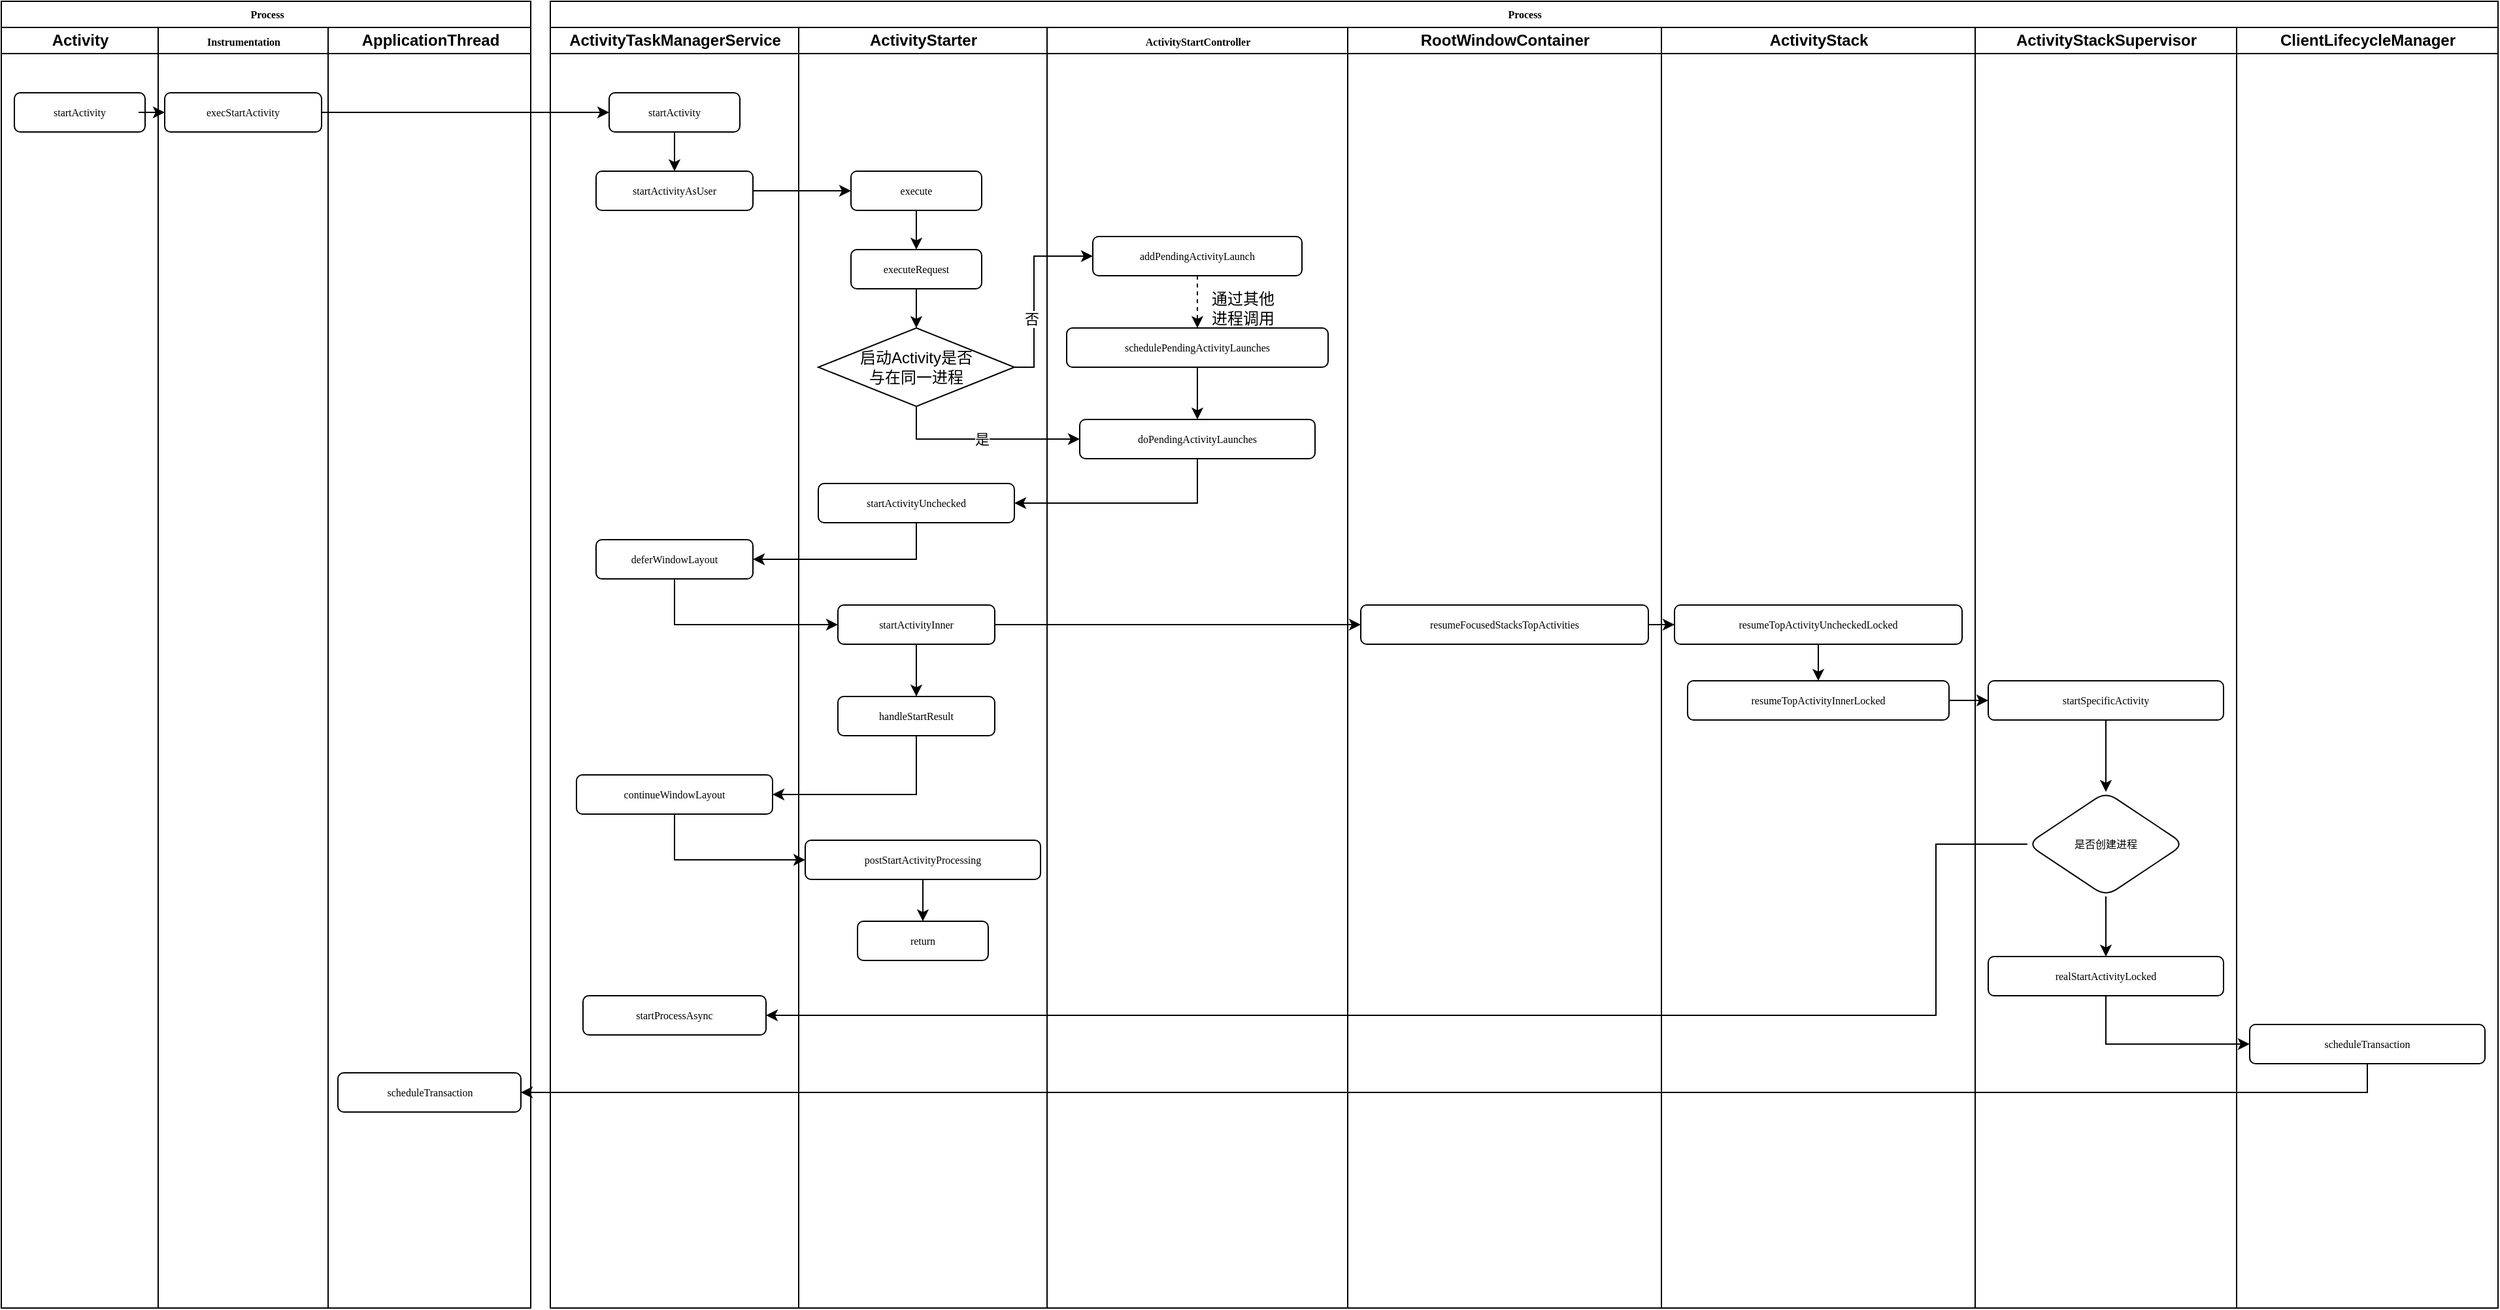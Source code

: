 <mxfile version="17.5.0" type="device"><diagram name="Page-1" id="74e2e168-ea6b-b213-b513-2b3c1d86103e"><mxGraphModel dx="946" dy="614" grid="1" gridSize="10" guides="1" tooltips="1" connect="1" arrows="1" fold="1" page="1" pageScale="1" pageWidth="1100" pageHeight="850" background="none" math="0" shadow="0"><root><mxCell id="0"/><mxCell id="1" parent="0"/><mxCell id="77e6c97f196da883-1" value="Process" style="swimlane;html=1;childLayout=stackLayout;startSize=20;rounded=0;shadow=0;labelBackgroundColor=none;strokeWidth=1;fontFamily=Verdana;fontSize=8;align=center;" parent="1" vertex="1"><mxGeometry x="20" y="40" width="405" height="1000" as="geometry"/></mxCell><mxCell id="77e6c97f196da883-2" value="Activity" style="swimlane;html=1;startSize=20;" parent="77e6c97f196da883-1" vertex="1"><mxGeometry y="20" width="120" height="980" as="geometry"/></mxCell><mxCell id="77e6c97f196da883-8" value="startActivity" style="rounded=1;whiteSpace=wrap;html=1;shadow=0;labelBackgroundColor=none;strokeWidth=1;fontFamily=Verdana;fontSize=8;align=center;" parent="77e6c97f196da883-2" vertex="1"><mxGeometry x="10" y="50" width="100" height="30" as="geometry"/></mxCell><mxCell id="jhBAt_G8znI8e6kJuj8G-4" value="" style="edgeStyle=orthogonalEdgeStyle;rounded=0;orthogonalLoop=1;jettySize=auto;html=1;" parent="77e6c97f196da883-1" source="77e6c97f196da883-8" target="jhBAt_G8znI8e6kJuj8G-3" edge="1"><mxGeometry relative="1" as="geometry"/></mxCell><mxCell id="77e6c97f196da883-4" value="&lt;span style=&quot;font-family: &amp;#34;verdana&amp;#34; ; font-size: 8px&quot;&gt;Instrumentation&lt;/span&gt;" style="swimlane;html=1;startSize=20;" parent="77e6c97f196da883-1" vertex="1"><mxGeometry x="120" y="20" width="130" height="980" as="geometry"/></mxCell><mxCell id="jhBAt_G8znI8e6kJuj8G-3" value="execStartActivity" style="rounded=1;whiteSpace=wrap;html=1;shadow=0;labelBackgroundColor=none;strokeWidth=1;fontFamily=Verdana;fontSize=8;align=center;" parent="77e6c97f196da883-4" vertex="1"><mxGeometry x="5" y="50" width="120" height="30" as="geometry"/></mxCell><mxCell id="C_eC1lGOYP5jDPKpJV5O-16" value="ApplicationThread" style="swimlane;html=1;startSize=20;" parent="77e6c97f196da883-1" vertex="1"><mxGeometry x="250" y="20" width="155" height="980" as="geometry"/></mxCell><mxCell id="C_eC1lGOYP5jDPKpJV5O-17" value="scheduleTransaction" style="rounded=1;whiteSpace=wrap;html=1;shadow=0;labelBackgroundColor=none;strokeWidth=1;fontFamily=Verdana;fontSize=8;align=center;" parent="C_eC1lGOYP5jDPKpJV5O-16" vertex="1"><mxGeometry x="7.5" y="800" width="140" height="30" as="geometry"/></mxCell><mxCell id="jhBAt_G8znI8e6kJuj8G-11" value="Process" style="swimlane;html=1;childLayout=stackLayout;startSize=20;rounded=0;shadow=0;labelBackgroundColor=none;strokeWidth=1;fontFamily=Verdana;fontSize=8;align=center;" parent="1" vertex="1"><mxGeometry x="440" y="40" width="1490" height="1000" as="geometry"/></mxCell><mxCell id="jhBAt_G8znI8e6kJuj8G-12" value="ActivityTaskManagerService" style="swimlane;html=1;startSize=20;" parent="jhBAt_G8znI8e6kJuj8G-11" vertex="1"><mxGeometry y="20" width="190" height="980" as="geometry"/></mxCell><mxCell id="jhBAt_G8znI8e6kJuj8G-13" value="startActivity" style="rounded=1;whiteSpace=wrap;html=1;shadow=0;labelBackgroundColor=none;strokeWidth=1;fontFamily=Verdana;fontSize=8;align=center;" parent="jhBAt_G8znI8e6kJuj8G-12" vertex="1"><mxGeometry x="45" y="50" width="100" height="30" as="geometry"/></mxCell><mxCell id="jhBAt_G8znI8e6kJuj8G-28" value="startActivityAsUser" style="rounded=1;whiteSpace=wrap;html=1;shadow=0;labelBackgroundColor=none;strokeWidth=1;fontFamily=Verdana;fontSize=8;align=center;" parent="jhBAt_G8znI8e6kJuj8G-12" vertex="1"><mxGeometry x="35" y="110" width="120" height="30" as="geometry"/></mxCell><mxCell id="jhBAt_G8znI8e6kJuj8G-29" value="" style="edgeStyle=orthogonalEdgeStyle;rounded=0;orthogonalLoop=1;jettySize=auto;html=1;fontColor=#000000;" parent="jhBAt_G8znI8e6kJuj8G-12" source="jhBAt_G8znI8e6kJuj8G-13" target="jhBAt_G8znI8e6kJuj8G-28" edge="1"><mxGeometry relative="1" as="geometry"/></mxCell><mxCell id="jhBAt_G8znI8e6kJuj8G-43" value="deferWindowLayout" style="rounded=1;whiteSpace=wrap;html=1;shadow=0;labelBackgroundColor=none;strokeWidth=1;fontFamily=Verdana;fontSize=8;align=center;" parent="jhBAt_G8znI8e6kJuj8G-12" vertex="1"><mxGeometry x="35" y="392" width="120" height="30" as="geometry"/></mxCell><mxCell id="jhBAt_G8znI8e6kJuj8G-47" value="continueWindowLayout" style="rounded=1;whiteSpace=wrap;html=1;shadow=0;labelBackgroundColor=none;strokeWidth=1;fontFamily=Verdana;fontSize=8;align=center;" parent="jhBAt_G8znI8e6kJuj8G-12" vertex="1"><mxGeometry x="20" y="572" width="150" height="30" as="geometry"/></mxCell><mxCell id="C_eC1lGOYP5jDPKpJV5O-23" value="startProcessAsync" style="rounded=1;whiteSpace=wrap;html=1;shadow=0;labelBackgroundColor=none;strokeWidth=1;fontFamily=Verdana;fontSize=8;align=center;" parent="jhBAt_G8znI8e6kJuj8G-12" vertex="1"><mxGeometry x="25" y="741" width="140" height="30" as="geometry"/></mxCell><mxCell id="jhBAt_G8znI8e6kJuj8G-14" value="ActivityStarter" style="swimlane;html=1;startSize=20;" parent="jhBAt_G8znI8e6kJuj8G-11" vertex="1"><mxGeometry x="190" y="20" width="190" height="980" as="geometry"/></mxCell><mxCell id="jhBAt_G8znI8e6kJuj8G-33" value="" style="edgeStyle=orthogonalEdgeStyle;rounded=0;orthogonalLoop=1;jettySize=auto;html=1;fontColor=#000000;" parent="jhBAt_G8znI8e6kJuj8G-14" source="jhBAt_G8znI8e6kJuj8G-30" target="jhBAt_G8znI8e6kJuj8G-32" edge="1"><mxGeometry relative="1" as="geometry"/></mxCell><mxCell id="jhBAt_G8znI8e6kJuj8G-30" value="execute" style="rounded=1;whiteSpace=wrap;html=1;shadow=0;labelBackgroundColor=none;strokeWidth=1;fontFamily=Verdana;fontSize=8;align=center;" parent="jhBAt_G8znI8e6kJuj8G-14" vertex="1"><mxGeometry x="40" y="110" width="100" height="30" as="geometry"/></mxCell><mxCell id="jhBAt_G8znI8e6kJuj8G-64" value="" style="edgeStyle=orthogonalEdgeStyle;rounded=0;orthogonalLoop=1;jettySize=auto;html=1;fontColor=#000000;" parent="jhBAt_G8znI8e6kJuj8G-14" source="jhBAt_G8znI8e6kJuj8G-32" target="jhBAt_G8znI8e6kJuj8G-63" edge="1"><mxGeometry relative="1" as="geometry"/></mxCell><mxCell id="jhBAt_G8znI8e6kJuj8G-32" value="executeRequest" style="rounded=1;whiteSpace=wrap;html=1;shadow=0;labelBackgroundColor=none;strokeWidth=1;fontFamily=Verdana;fontSize=8;align=center;" parent="jhBAt_G8znI8e6kJuj8G-14" vertex="1"><mxGeometry x="40" y="170" width="100" height="30" as="geometry"/></mxCell><mxCell id="jhBAt_G8znI8e6kJuj8G-40" value="startActivityUnchecked" style="rounded=1;whiteSpace=wrap;html=1;shadow=0;labelBackgroundColor=none;strokeWidth=1;fontFamily=Verdana;fontSize=8;align=center;" parent="jhBAt_G8znI8e6kJuj8G-14" vertex="1"><mxGeometry x="15" y="349" width="150" height="30" as="geometry"/></mxCell><mxCell id="jhBAt_G8znI8e6kJuj8G-51" value="" style="edgeStyle=orthogonalEdgeStyle;rounded=0;orthogonalLoop=1;jettySize=auto;html=1;fontColor=#000000;" parent="jhBAt_G8znI8e6kJuj8G-14" source="jhBAt_G8znI8e6kJuj8G-45" target="jhBAt_G8znI8e6kJuj8G-50" edge="1"><mxGeometry relative="1" as="geometry"/></mxCell><mxCell id="jhBAt_G8znI8e6kJuj8G-45" value="startActivityInner" style="rounded=1;whiteSpace=wrap;html=1;shadow=0;labelBackgroundColor=none;strokeWidth=1;fontFamily=Verdana;fontSize=8;align=center;" parent="jhBAt_G8znI8e6kJuj8G-14" vertex="1"><mxGeometry x="30" y="442" width="120" height="30" as="geometry"/></mxCell><mxCell id="jhBAt_G8znI8e6kJuj8G-50" value="handleStartResult" style="rounded=1;whiteSpace=wrap;html=1;shadow=0;labelBackgroundColor=none;strokeWidth=1;fontFamily=Verdana;fontSize=8;align=center;" parent="jhBAt_G8znI8e6kJuj8G-14" vertex="1"><mxGeometry x="30" y="512" width="120" height="30" as="geometry"/></mxCell><mxCell id="jhBAt_G8znI8e6kJuj8G-59" value="" style="edgeStyle=orthogonalEdgeStyle;rounded=0;orthogonalLoop=1;jettySize=auto;html=1;fontColor=#000000;" parent="jhBAt_G8znI8e6kJuj8G-14" source="jhBAt_G8znI8e6kJuj8G-53" target="jhBAt_G8znI8e6kJuj8G-58" edge="1"><mxGeometry relative="1" as="geometry"/></mxCell><mxCell id="jhBAt_G8znI8e6kJuj8G-53" value="postStartActivityProcessing" style="rounded=1;whiteSpace=wrap;html=1;shadow=0;labelBackgroundColor=none;strokeWidth=1;fontFamily=Verdana;fontSize=8;align=center;" parent="jhBAt_G8znI8e6kJuj8G-14" vertex="1"><mxGeometry x="5" y="622" width="180" height="30" as="geometry"/></mxCell><mxCell id="jhBAt_G8znI8e6kJuj8G-58" value="return" style="rounded=1;whiteSpace=wrap;html=1;shadow=0;labelBackgroundColor=none;strokeWidth=1;fontFamily=Verdana;fontSize=8;align=center;" parent="jhBAt_G8znI8e6kJuj8G-14" vertex="1"><mxGeometry x="45" y="684" width="100" height="30" as="geometry"/></mxCell><mxCell id="jhBAt_G8znI8e6kJuj8G-63" value="" style="rhombus;whiteSpace=wrap;html=1;fontColor=#000000;" parent="jhBAt_G8znI8e6kJuj8G-14" vertex="1"><mxGeometry x="15" y="230" width="150" height="60" as="geometry"/></mxCell><mxCell id="jhBAt_G8znI8e6kJuj8G-62" value="启动Activity是否与在同一进程" style="text;html=1;strokeColor=none;fillColor=none;align=center;verticalAlign=middle;whiteSpace=wrap;rounded=0;fontColor=#000000;" parent="jhBAt_G8znI8e6kJuj8G-14" vertex="1"><mxGeometry x="45" y="245" width="90" height="30" as="geometry"/></mxCell><mxCell id="jhBAt_G8znI8e6kJuj8G-18" value="&lt;span style=&quot;font-family: &amp;#34;verdana&amp;#34; ; font-size: 8px&quot;&gt;ActivityStartController&lt;/span&gt;" style="swimlane;html=1;startSize=20;" parent="jhBAt_G8znI8e6kJuj8G-11" vertex="1"><mxGeometry x="380" y="20" width="230" height="980" as="geometry"/></mxCell><mxCell id="jhBAt_G8znI8e6kJuj8G-82" value="" style="edgeStyle=orthogonalEdgeStyle;rounded=0;orthogonalLoop=1;jettySize=auto;html=1;fontColor=#000000;dashed=1;" parent="jhBAt_G8znI8e6kJuj8G-18" source="jhBAt_G8znI8e6kJuj8G-60" target="jhBAt_G8znI8e6kJuj8G-77" edge="1"><mxGeometry relative="1" as="geometry"/></mxCell><mxCell id="jhBAt_G8znI8e6kJuj8G-60" value="addPendingActivityLaunch" style="rounded=1;whiteSpace=wrap;html=1;shadow=0;labelBackgroundColor=none;strokeWidth=1;fontFamily=Verdana;fontSize=8;align=center;" parent="jhBAt_G8znI8e6kJuj8G-18" vertex="1"><mxGeometry x="35" y="160" width="160" height="30" as="geometry"/></mxCell><mxCell id="jhBAt_G8znI8e6kJuj8G-70" value="doPendingActivityLaunches" style="rounded=1;whiteSpace=wrap;html=1;shadow=0;labelBackgroundColor=none;strokeWidth=1;fontFamily=Verdana;fontSize=8;align=center;" parent="jhBAt_G8znI8e6kJuj8G-18" vertex="1"><mxGeometry x="25" y="300" width="180" height="30" as="geometry"/></mxCell><mxCell id="jhBAt_G8znI8e6kJuj8G-79" value="" style="edgeStyle=orthogonalEdgeStyle;rounded=0;orthogonalLoop=1;jettySize=auto;html=1;fontColor=#000000;" parent="jhBAt_G8znI8e6kJuj8G-18" source="jhBAt_G8znI8e6kJuj8G-77" target="jhBAt_G8znI8e6kJuj8G-70" edge="1"><mxGeometry relative="1" as="geometry"/></mxCell><mxCell id="jhBAt_G8znI8e6kJuj8G-77" value="schedulePendingActivityLaunches" style="rounded=1;whiteSpace=wrap;html=1;shadow=0;labelBackgroundColor=none;strokeWidth=1;fontFamily=Verdana;fontSize=8;align=center;" parent="jhBAt_G8znI8e6kJuj8G-18" vertex="1"><mxGeometry x="15" y="230" width="200" height="30" as="geometry"/></mxCell><mxCell id="jhBAt_G8znI8e6kJuj8G-83" value="通过其他进程调用" style="text;html=1;strokeColor=none;fillColor=none;align=center;verticalAlign=middle;whiteSpace=wrap;rounded=0;fontColor=#000000;" parent="jhBAt_G8znI8e6kJuj8G-18" vertex="1"><mxGeometry x="120" y="200" width="60" height="30" as="geometry"/></mxCell><mxCell id="jhBAt_G8znI8e6kJuj8G-20" value="RootWindowContainer" style="swimlane;html=1;startSize=20;" parent="jhBAt_G8znI8e6kJuj8G-11" vertex="1"><mxGeometry x="610" y="20" width="240" height="980" as="geometry"/></mxCell><mxCell id="C_eC1lGOYP5jDPKpJV5O-1" value="resumeFocusedStacksTopActivities" style="rounded=1;whiteSpace=wrap;html=1;shadow=0;labelBackgroundColor=none;strokeWidth=1;fontFamily=Verdana;fontSize=8;align=center;" parent="jhBAt_G8znI8e6kJuj8G-20" vertex="1"><mxGeometry x="10" y="442" width="220" height="30" as="geometry"/></mxCell><mxCell id="C_eC1lGOYP5jDPKpJV5O-9" value="ActivityStack" style="swimlane;html=1;startSize=20;" parent="jhBAt_G8znI8e6kJuj8G-11" vertex="1"><mxGeometry x="850" y="20" width="240" height="980" as="geometry"/></mxCell><mxCell id="C_eC1lGOYP5jDPKpJV5O-5" value="resumeTopActivityInnerLocked" style="rounded=1;whiteSpace=wrap;html=1;shadow=0;labelBackgroundColor=none;strokeWidth=1;fontFamily=Verdana;fontSize=8;align=center;" parent="C_eC1lGOYP5jDPKpJV5O-9" vertex="1"><mxGeometry x="20" y="500" width="200" height="30" as="geometry"/></mxCell><mxCell id="C_eC1lGOYP5jDPKpJV5O-3" value="resumeTopActivityUncheckedLocked" style="rounded=1;whiteSpace=wrap;html=1;shadow=0;labelBackgroundColor=none;strokeWidth=1;fontFamily=Verdana;fontSize=8;align=center;" parent="C_eC1lGOYP5jDPKpJV5O-9" vertex="1"><mxGeometry x="10" y="442" width="220" height="30" as="geometry"/></mxCell><mxCell id="C_eC1lGOYP5jDPKpJV5O-6" value="" style="edgeStyle=orthogonalEdgeStyle;rounded=0;orthogonalLoop=1;jettySize=auto;html=1;" parent="C_eC1lGOYP5jDPKpJV5O-9" source="C_eC1lGOYP5jDPKpJV5O-3" target="C_eC1lGOYP5jDPKpJV5O-5" edge="1"><mxGeometry relative="1" as="geometry"/></mxCell><mxCell id="C_eC1lGOYP5jDPKpJV5O-10" value="ActivityStackSupervisor" style="swimlane;html=1;startSize=20;" parent="jhBAt_G8znI8e6kJuj8G-11" vertex="1"><mxGeometry x="1090" y="20" width="200" height="980" as="geometry"/></mxCell><mxCell id="C_eC1lGOYP5jDPKpJV5O-21" value="" style="edgeStyle=orthogonalEdgeStyle;rounded=0;orthogonalLoop=1;jettySize=auto;html=1;" parent="C_eC1lGOYP5jDPKpJV5O-10" source="C_eC1lGOYP5jDPKpJV5O-7" target="C_eC1lGOYP5jDPKpJV5O-20" edge="1"><mxGeometry relative="1" as="geometry"/></mxCell><mxCell id="C_eC1lGOYP5jDPKpJV5O-7" value="startSpecificActivity" style="rounded=1;whiteSpace=wrap;html=1;shadow=0;labelBackgroundColor=none;strokeWidth=1;fontFamily=Verdana;fontSize=8;align=center;" parent="C_eC1lGOYP5jDPKpJV5O-10" vertex="1"><mxGeometry x="10" y="500" width="180" height="30" as="geometry"/></mxCell><mxCell id="C_eC1lGOYP5jDPKpJV5O-11" value="realStartActivityLocked" style="rounded=1;whiteSpace=wrap;html=1;shadow=0;labelBackgroundColor=none;strokeWidth=1;fontFamily=Verdana;fontSize=8;align=center;" parent="C_eC1lGOYP5jDPKpJV5O-10" vertex="1"><mxGeometry x="10" y="711" width="180" height="30" as="geometry"/></mxCell><mxCell id="C_eC1lGOYP5jDPKpJV5O-22" value="" style="edgeStyle=orthogonalEdgeStyle;rounded=0;orthogonalLoop=1;jettySize=auto;html=1;" parent="C_eC1lGOYP5jDPKpJV5O-10" source="C_eC1lGOYP5jDPKpJV5O-20" target="C_eC1lGOYP5jDPKpJV5O-11" edge="1"><mxGeometry relative="1" as="geometry"/></mxCell><mxCell id="C_eC1lGOYP5jDPKpJV5O-20" value="是否创建进程" style="rhombus;whiteSpace=wrap;html=1;fontSize=8;fontFamily=Verdana;rounded=1;shadow=0;labelBackgroundColor=none;strokeWidth=1;" parent="C_eC1lGOYP5jDPKpJV5O-10" vertex="1"><mxGeometry x="40" y="585" width="120" height="80" as="geometry"/></mxCell><mxCell id="C_eC1lGOYP5jDPKpJV5O-13" value="ClientLifecycleManager" style="swimlane;html=1;startSize=20;" parent="jhBAt_G8znI8e6kJuj8G-11" vertex="1"><mxGeometry x="1290" y="20" width="200" height="980" as="geometry"/></mxCell><mxCell id="C_eC1lGOYP5jDPKpJV5O-14" value="scheduleTransaction" style="rounded=1;whiteSpace=wrap;html=1;shadow=0;labelBackgroundColor=none;strokeWidth=1;fontFamily=Verdana;fontSize=8;align=center;" parent="C_eC1lGOYP5jDPKpJV5O-13" vertex="1"><mxGeometry x="10" y="763" width="180" height="30" as="geometry"/></mxCell><mxCell id="jhBAt_G8znI8e6kJuj8G-31" value="" style="edgeStyle=orthogonalEdgeStyle;rounded=0;orthogonalLoop=1;jettySize=auto;html=1;fontColor=#000000;" parent="jhBAt_G8znI8e6kJuj8G-11" source="jhBAt_G8znI8e6kJuj8G-28" target="jhBAt_G8znI8e6kJuj8G-30" edge="1"><mxGeometry relative="1" as="geometry"/></mxCell><mxCell id="jhBAt_G8znI8e6kJuj8G-44" style="edgeStyle=orthogonalEdgeStyle;rounded=0;orthogonalLoop=1;jettySize=auto;html=1;exitX=0.5;exitY=1;exitDx=0;exitDy=0;entryX=1;entryY=0.5;entryDx=0;entryDy=0;fontColor=#000000;" parent="jhBAt_G8znI8e6kJuj8G-11" source="jhBAt_G8znI8e6kJuj8G-40" target="jhBAt_G8znI8e6kJuj8G-43" edge="1"><mxGeometry relative="1" as="geometry"/></mxCell><mxCell id="jhBAt_G8znI8e6kJuj8G-46" style="edgeStyle=orthogonalEdgeStyle;rounded=0;orthogonalLoop=1;jettySize=auto;html=1;exitX=0.5;exitY=1;exitDx=0;exitDy=0;entryX=0;entryY=0.5;entryDx=0;entryDy=0;fontColor=#000000;" parent="jhBAt_G8znI8e6kJuj8G-11" source="jhBAt_G8znI8e6kJuj8G-43" target="jhBAt_G8znI8e6kJuj8G-45" edge="1"><mxGeometry relative="1" as="geometry"/></mxCell><mxCell id="jhBAt_G8znI8e6kJuj8G-52" style="edgeStyle=orthogonalEdgeStyle;rounded=0;orthogonalLoop=1;jettySize=auto;html=1;exitX=0.5;exitY=1;exitDx=0;exitDy=0;entryX=1;entryY=0.5;entryDx=0;entryDy=0;fontColor=#000000;" parent="jhBAt_G8znI8e6kJuj8G-11" source="jhBAt_G8znI8e6kJuj8G-50" target="jhBAt_G8znI8e6kJuj8G-47" edge="1"><mxGeometry relative="1" as="geometry"/></mxCell><mxCell id="jhBAt_G8znI8e6kJuj8G-55" style="edgeStyle=orthogonalEdgeStyle;rounded=0;orthogonalLoop=1;jettySize=auto;html=1;exitX=0.5;exitY=1;exitDx=0;exitDy=0;entryX=0;entryY=0.5;entryDx=0;entryDy=0;fontColor=#000000;" parent="jhBAt_G8znI8e6kJuj8G-11" source="jhBAt_G8znI8e6kJuj8G-47" target="jhBAt_G8znI8e6kJuj8G-53" edge="1"><mxGeometry relative="1" as="geometry"/></mxCell><mxCell id="jhBAt_G8znI8e6kJuj8G-67" style="edgeStyle=orthogonalEdgeStyle;rounded=0;orthogonalLoop=1;jettySize=auto;html=1;entryX=0;entryY=0.5;entryDx=0;entryDy=0;fontColor=#000000;exitX=1;exitY=0.5;exitDx=0;exitDy=0;" parent="jhBAt_G8znI8e6kJuj8G-11" source="jhBAt_G8znI8e6kJuj8G-63" target="jhBAt_G8znI8e6kJuj8G-60" edge="1"><mxGeometry relative="1" as="geometry"><mxPoint x="360" y="280" as="sourcePoint"/><Array as="points"><mxPoint x="370" y="280"/><mxPoint x="370" y="195"/></Array></mxGeometry></mxCell><mxCell id="jhBAt_G8znI8e6kJuj8G-68" value="否" style="edgeLabel;html=1;align=center;verticalAlign=middle;resizable=0;points=[];fontColor=#000000;" parent="jhBAt_G8znI8e6kJuj8G-67" vertex="1" connectable="0"><mxGeometry x="-0.28" y="2" relative="1" as="geometry"><mxPoint as="offset"/></mxGeometry></mxCell><mxCell id="jhBAt_G8znI8e6kJuj8G-69" style="edgeStyle=orthogonalEdgeStyle;rounded=0;orthogonalLoop=1;jettySize=auto;html=1;entryX=1;entryY=0.5;entryDx=0;entryDy=0;fontColor=#000000;exitX=0.5;exitY=1;exitDx=0;exitDy=0;" parent="jhBAt_G8znI8e6kJuj8G-11" source="jhBAt_G8znI8e6kJuj8G-70" target="jhBAt_G8znI8e6kJuj8G-40" edge="1"><mxGeometry relative="1" as="geometry"><mxPoint x="480" y="374" as="sourcePoint"/></mxGeometry></mxCell><mxCell id="jhBAt_G8znI8e6kJuj8G-65" value="是" style="edgeStyle=orthogonalEdgeStyle;rounded=0;orthogonalLoop=1;jettySize=auto;html=1;fontColor=#000000;entryX=0;entryY=0.5;entryDx=0;entryDy=0;exitX=0.5;exitY=1;exitDx=0;exitDy=0;" parent="jhBAt_G8znI8e6kJuj8G-11" source="jhBAt_G8znI8e6kJuj8G-63" target="jhBAt_G8znI8e6kJuj8G-70" edge="1"><mxGeometry relative="1" as="geometry"><mxPoint x="330" y="330" as="targetPoint"/></mxGeometry></mxCell><mxCell id="C_eC1lGOYP5jDPKpJV5O-2" value="" style="edgeStyle=orthogonalEdgeStyle;rounded=0;orthogonalLoop=1;jettySize=auto;html=1;" parent="jhBAt_G8znI8e6kJuj8G-11" source="jhBAt_G8znI8e6kJuj8G-45" target="C_eC1lGOYP5jDPKpJV5O-1" edge="1"><mxGeometry relative="1" as="geometry"/></mxCell><mxCell id="C_eC1lGOYP5jDPKpJV5O-8" value="" style="edgeStyle=orthogonalEdgeStyle;rounded=0;orthogonalLoop=1;jettySize=auto;html=1;" parent="jhBAt_G8znI8e6kJuj8G-11" source="C_eC1lGOYP5jDPKpJV5O-5" target="C_eC1lGOYP5jDPKpJV5O-7" edge="1"><mxGeometry relative="1" as="geometry"/></mxCell><mxCell id="C_eC1lGOYP5jDPKpJV5O-4" value="" style="edgeStyle=orthogonalEdgeStyle;rounded=0;orthogonalLoop=1;jettySize=auto;html=1;" parent="jhBAt_G8znI8e6kJuj8G-11" source="C_eC1lGOYP5jDPKpJV5O-1" target="C_eC1lGOYP5jDPKpJV5O-3" edge="1"><mxGeometry relative="1" as="geometry"/></mxCell><mxCell id="C_eC1lGOYP5jDPKpJV5O-15" value="" style="edgeStyle=orthogonalEdgeStyle;rounded=0;orthogonalLoop=1;jettySize=auto;html=1;exitX=0.5;exitY=1;exitDx=0;exitDy=0;entryX=0;entryY=0.5;entryDx=0;entryDy=0;" parent="jhBAt_G8znI8e6kJuj8G-11" source="C_eC1lGOYP5jDPKpJV5O-11" target="C_eC1lGOYP5jDPKpJV5O-14" edge="1"><mxGeometry relative="1" as="geometry"/></mxCell><mxCell id="C_eC1lGOYP5jDPKpJV5O-24" style="edgeStyle=orthogonalEdgeStyle;rounded=0;orthogonalLoop=1;jettySize=auto;html=1;exitX=0;exitY=0.5;exitDx=0;exitDy=0;entryX=1;entryY=0.5;entryDx=0;entryDy=0;" parent="jhBAt_G8znI8e6kJuj8G-11" source="C_eC1lGOYP5jDPKpJV5O-20" target="C_eC1lGOYP5jDPKpJV5O-23" edge="1"><mxGeometry relative="1" as="geometry"><Array as="points"><mxPoint x="1060" y="645"/><mxPoint x="1060" y="776"/></Array></mxGeometry></mxCell><mxCell id="jhBAt_G8znI8e6kJuj8G-27" style="edgeStyle=orthogonalEdgeStyle;rounded=0;orthogonalLoop=1;jettySize=auto;html=1;exitX=1;exitY=0.5;exitDx=0;exitDy=0;entryX=0;entryY=0.5;entryDx=0;entryDy=0;fontColor=#000000;" parent="1" source="jhBAt_G8znI8e6kJuj8G-3" target="jhBAt_G8znI8e6kJuj8G-13" edge="1"><mxGeometry relative="1" as="geometry"/></mxCell><mxCell id="C_eC1lGOYP5jDPKpJV5O-19" style="edgeStyle=orthogonalEdgeStyle;rounded=0;orthogonalLoop=1;jettySize=auto;html=1;exitX=0.5;exitY=1;exitDx=0;exitDy=0;entryX=1;entryY=0.5;entryDx=0;entryDy=0;" parent="1" source="C_eC1lGOYP5jDPKpJV5O-14" target="C_eC1lGOYP5jDPKpJV5O-17" edge="1"><mxGeometry relative="1" as="geometry"/></mxCell></root></mxGraphModel></diagram></mxfile>